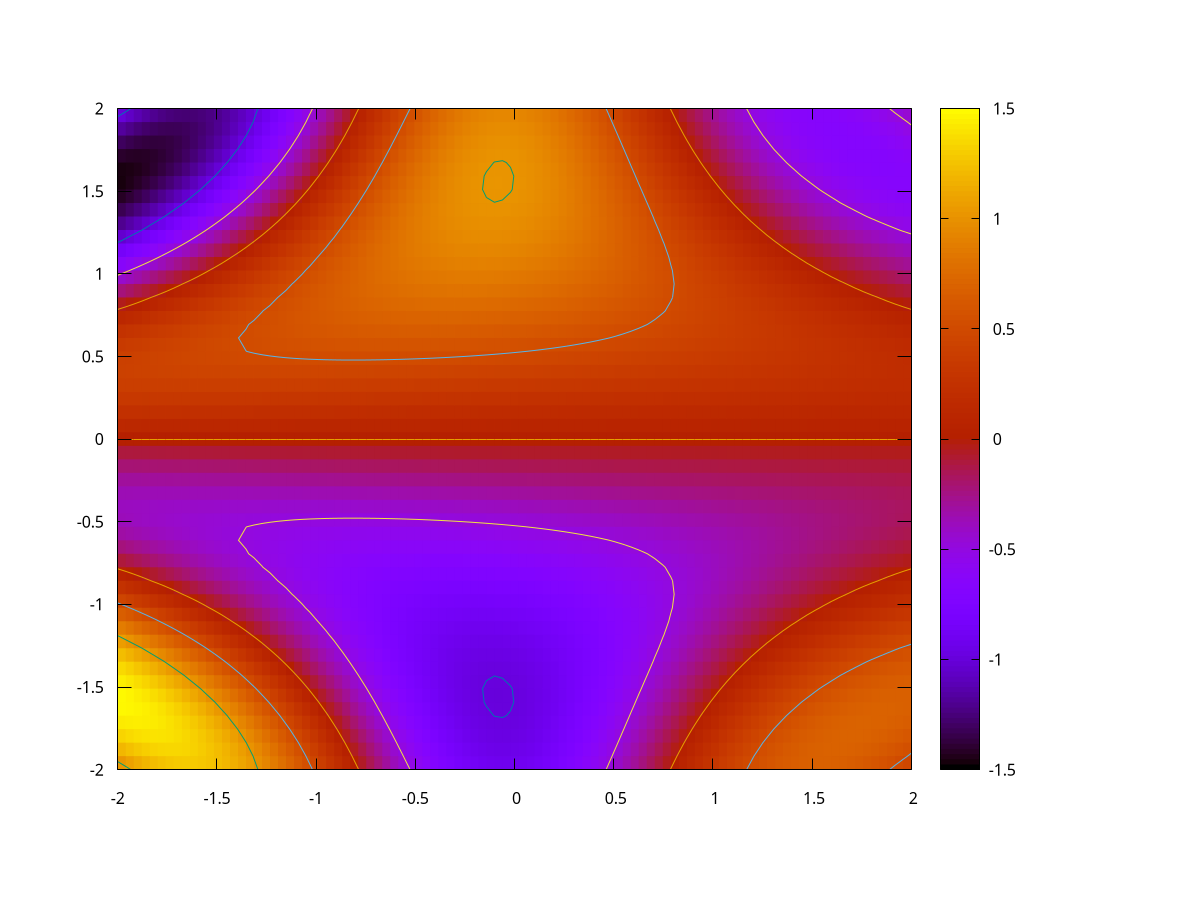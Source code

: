 set pm3d
set xrange[-2:2] 
set yrange[-2:2]
set isosamples 50
set pm3d
unset surface
set view map
set contour
set key outside
splot exp(-0.2*x)*cos(x*y)*sin(y) notitle

